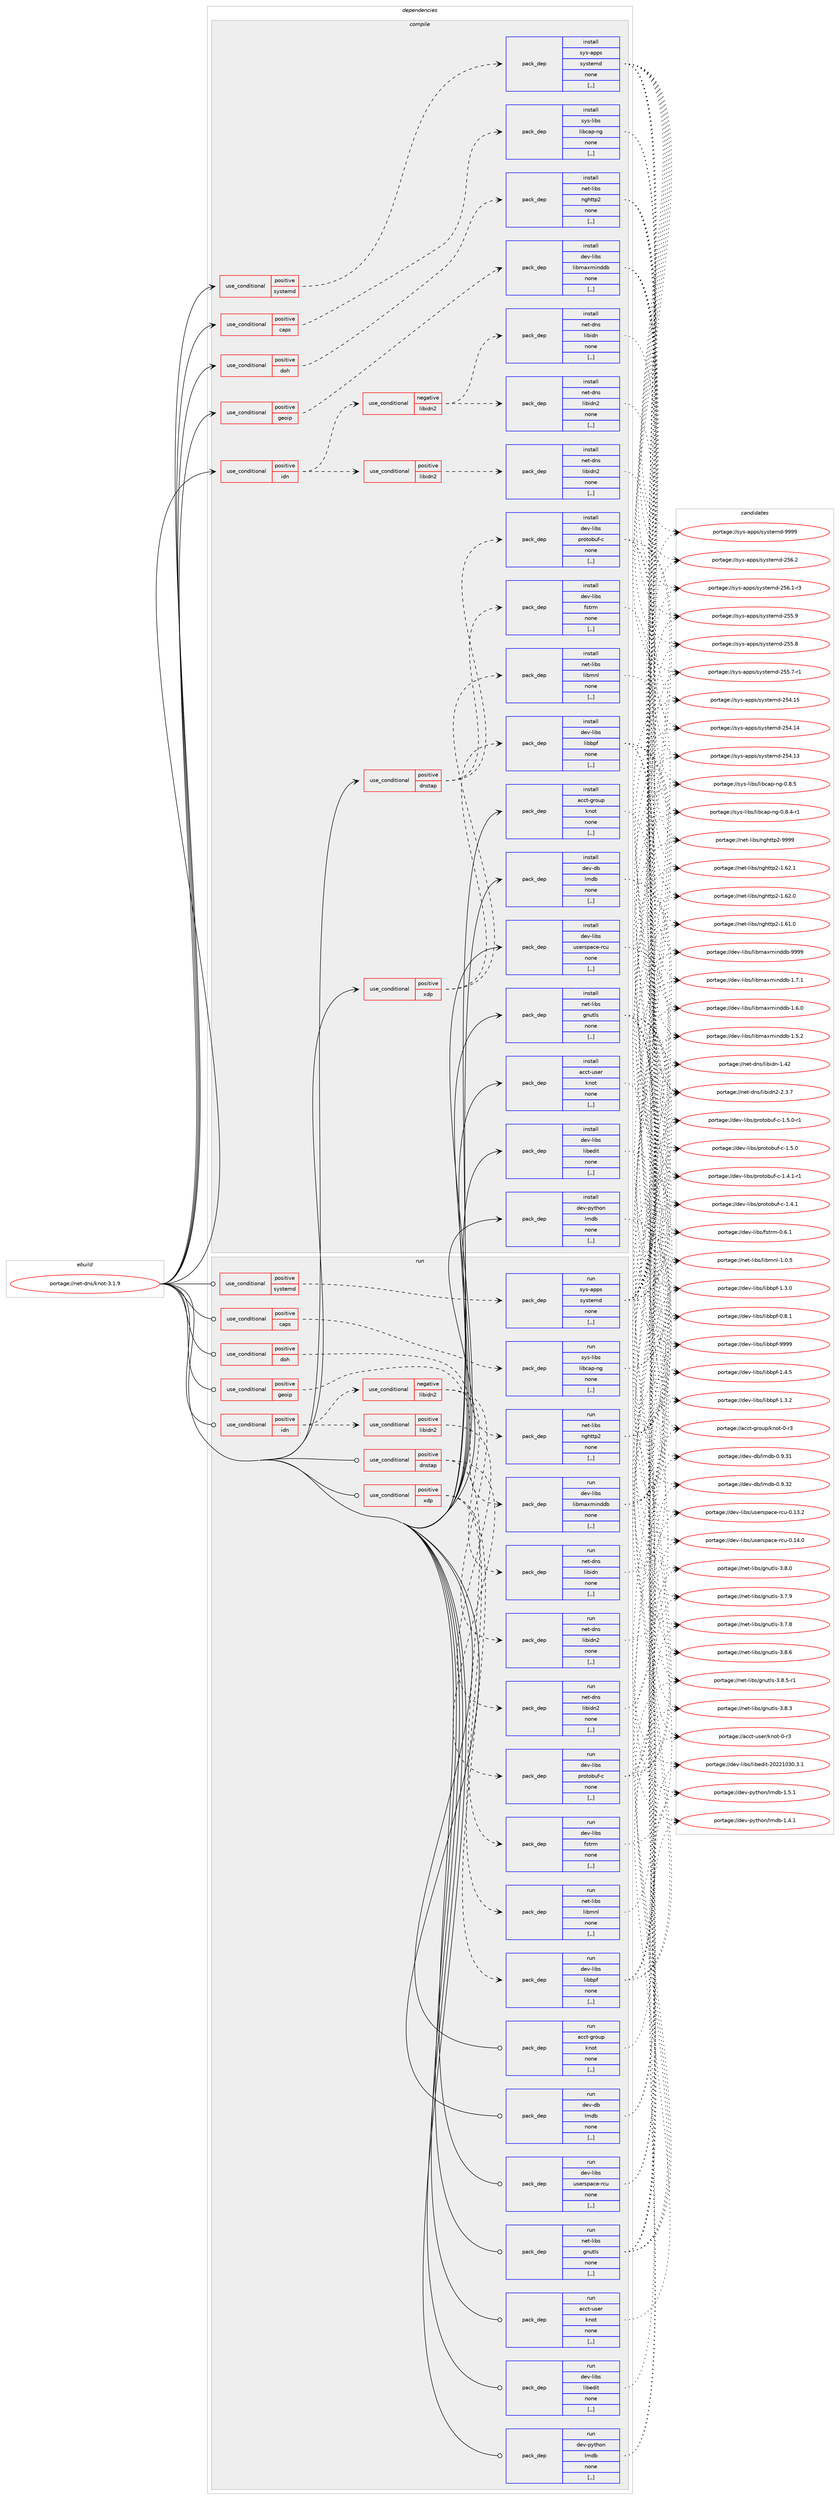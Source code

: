 digraph prolog {

# *************
# Graph options
# *************

newrank=true;
concentrate=true;
compound=true;
graph [rankdir=LR,fontname=Helvetica,fontsize=10,ranksep=1.5];#, ranksep=2.5, nodesep=0.2];
edge  [arrowhead=vee];
node  [fontname=Helvetica,fontsize=10];

# **********
# The ebuild
# **********

subgraph cluster_leftcol {
color=gray;
label=<<i>ebuild</i>>;
id [label="portage://net-dns/knot-3.1.9", color=red, width=4, href="../net-dns/knot-3.1.9.svg"];
}

# ****************
# The dependencies
# ****************

subgraph cluster_midcol {
color=gray;
label=<<i>dependencies</i>>;
subgraph cluster_compile {
fillcolor="#eeeeee";
style=filled;
label=<<i>compile</i>>;
subgraph cond89309 {
dependency344547 [label=<<TABLE BORDER="0" CELLBORDER="1" CELLSPACING="0" CELLPADDING="4"><TR><TD ROWSPAN="3" CELLPADDING="10">use_conditional</TD></TR><TR><TD>positive</TD></TR><TR><TD>caps</TD></TR></TABLE>>, shape=none, color=red];
subgraph pack252631 {
dependency344548 [label=<<TABLE BORDER="0" CELLBORDER="1" CELLSPACING="0" CELLPADDING="4" WIDTH="220"><TR><TD ROWSPAN="6" CELLPADDING="30">pack_dep</TD></TR><TR><TD WIDTH="110">install</TD></TR><TR><TD>sys-libs</TD></TR><TR><TD>libcap-ng</TD></TR><TR><TD>none</TD></TR><TR><TD>[,,]</TD></TR></TABLE>>, shape=none, color=blue];
}
dependency344547:e -> dependency344548:w [weight=20,style="dashed",arrowhead="vee"];
}
id:e -> dependency344547:w [weight=20,style="solid",arrowhead="vee"];
subgraph cond89310 {
dependency344549 [label=<<TABLE BORDER="0" CELLBORDER="1" CELLSPACING="0" CELLPADDING="4"><TR><TD ROWSPAN="3" CELLPADDING="10">use_conditional</TD></TR><TR><TD>positive</TD></TR><TR><TD>dnstap</TD></TR></TABLE>>, shape=none, color=red];
subgraph pack252632 {
dependency344550 [label=<<TABLE BORDER="0" CELLBORDER="1" CELLSPACING="0" CELLPADDING="4" WIDTH="220"><TR><TD ROWSPAN="6" CELLPADDING="30">pack_dep</TD></TR><TR><TD WIDTH="110">install</TD></TR><TR><TD>dev-libs</TD></TR><TR><TD>fstrm</TD></TR><TR><TD>none</TD></TR><TR><TD>[,,]</TD></TR></TABLE>>, shape=none, color=blue];
}
dependency344549:e -> dependency344550:w [weight=20,style="dashed",arrowhead="vee"];
subgraph pack252633 {
dependency344551 [label=<<TABLE BORDER="0" CELLBORDER="1" CELLSPACING="0" CELLPADDING="4" WIDTH="220"><TR><TD ROWSPAN="6" CELLPADDING="30">pack_dep</TD></TR><TR><TD WIDTH="110">install</TD></TR><TR><TD>dev-libs</TD></TR><TR><TD>protobuf-c</TD></TR><TR><TD>none</TD></TR><TR><TD>[,,]</TD></TR></TABLE>>, shape=none, color=blue];
}
dependency344549:e -> dependency344551:w [weight=20,style="dashed",arrowhead="vee"];
}
id:e -> dependency344549:w [weight=20,style="solid",arrowhead="vee"];
subgraph cond89311 {
dependency344552 [label=<<TABLE BORDER="0" CELLBORDER="1" CELLSPACING="0" CELLPADDING="4"><TR><TD ROWSPAN="3" CELLPADDING="10">use_conditional</TD></TR><TR><TD>positive</TD></TR><TR><TD>doh</TD></TR></TABLE>>, shape=none, color=red];
subgraph pack252634 {
dependency344553 [label=<<TABLE BORDER="0" CELLBORDER="1" CELLSPACING="0" CELLPADDING="4" WIDTH="220"><TR><TD ROWSPAN="6" CELLPADDING="30">pack_dep</TD></TR><TR><TD WIDTH="110">install</TD></TR><TR><TD>net-libs</TD></TR><TR><TD>nghttp2</TD></TR><TR><TD>none</TD></TR><TR><TD>[,,]</TD></TR></TABLE>>, shape=none, color=blue];
}
dependency344552:e -> dependency344553:w [weight=20,style="dashed",arrowhead="vee"];
}
id:e -> dependency344552:w [weight=20,style="solid",arrowhead="vee"];
subgraph cond89312 {
dependency344554 [label=<<TABLE BORDER="0" CELLBORDER="1" CELLSPACING="0" CELLPADDING="4"><TR><TD ROWSPAN="3" CELLPADDING="10">use_conditional</TD></TR><TR><TD>positive</TD></TR><TR><TD>geoip</TD></TR></TABLE>>, shape=none, color=red];
subgraph pack252635 {
dependency344555 [label=<<TABLE BORDER="0" CELLBORDER="1" CELLSPACING="0" CELLPADDING="4" WIDTH="220"><TR><TD ROWSPAN="6" CELLPADDING="30">pack_dep</TD></TR><TR><TD WIDTH="110">install</TD></TR><TR><TD>dev-libs</TD></TR><TR><TD>libmaxminddb</TD></TR><TR><TD>none</TD></TR><TR><TD>[,,]</TD></TR></TABLE>>, shape=none, color=blue];
}
dependency344554:e -> dependency344555:w [weight=20,style="dashed",arrowhead="vee"];
}
id:e -> dependency344554:w [weight=20,style="solid",arrowhead="vee"];
subgraph cond89313 {
dependency344556 [label=<<TABLE BORDER="0" CELLBORDER="1" CELLSPACING="0" CELLPADDING="4"><TR><TD ROWSPAN="3" CELLPADDING="10">use_conditional</TD></TR><TR><TD>positive</TD></TR><TR><TD>idn</TD></TR></TABLE>>, shape=none, color=red];
subgraph cond89314 {
dependency344557 [label=<<TABLE BORDER="0" CELLBORDER="1" CELLSPACING="0" CELLPADDING="4"><TR><TD ROWSPAN="3" CELLPADDING="10">use_conditional</TD></TR><TR><TD>negative</TD></TR><TR><TD>libidn2</TD></TR></TABLE>>, shape=none, color=red];
subgraph pack252636 {
dependency344558 [label=<<TABLE BORDER="0" CELLBORDER="1" CELLSPACING="0" CELLPADDING="4" WIDTH="220"><TR><TD ROWSPAN="6" CELLPADDING="30">pack_dep</TD></TR><TR><TD WIDTH="110">install</TD></TR><TR><TD>net-dns</TD></TR><TR><TD>libidn</TD></TR><TR><TD>none</TD></TR><TR><TD>[,,]</TD></TR></TABLE>>, shape=none, color=blue];
}
dependency344557:e -> dependency344558:w [weight=20,style="dashed",arrowhead="vee"];
subgraph pack252637 {
dependency344559 [label=<<TABLE BORDER="0" CELLBORDER="1" CELLSPACING="0" CELLPADDING="4" WIDTH="220"><TR><TD ROWSPAN="6" CELLPADDING="30">pack_dep</TD></TR><TR><TD WIDTH="110">install</TD></TR><TR><TD>net-dns</TD></TR><TR><TD>libidn2</TD></TR><TR><TD>none</TD></TR><TR><TD>[,,]</TD></TR></TABLE>>, shape=none, color=blue];
}
dependency344557:e -> dependency344559:w [weight=20,style="dashed",arrowhead="vee"];
}
dependency344556:e -> dependency344557:w [weight=20,style="dashed",arrowhead="vee"];
subgraph cond89315 {
dependency344560 [label=<<TABLE BORDER="0" CELLBORDER="1" CELLSPACING="0" CELLPADDING="4"><TR><TD ROWSPAN="3" CELLPADDING="10">use_conditional</TD></TR><TR><TD>positive</TD></TR><TR><TD>libidn2</TD></TR></TABLE>>, shape=none, color=red];
subgraph pack252638 {
dependency344561 [label=<<TABLE BORDER="0" CELLBORDER="1" CELLSPACING="0" CELLPADDING="4" WIDTH="220"><TR><TD ROWSPAN="6" CELLPADDING="30">pack_dep</TD></TR><TR><TD WIDTH="110">install</TD></TR><TR><TD>net-dns</TD></TR><TR><TD>libidn2</TD></TR><TR><TD>none</TD></TR><TR><TD>[,,]</TD></TR></TABLE>>, shape=none, color=blue];
}
dependency344560:e -> dependency344561:w [weight=20,style="dashed",arrowhead="vee"];
}
dependency344556:e -> dependency344560:w [weight=20,style="dashed",arrowhead="vee"];
}
id:e -> dependency344556:w [weight=20,style="solid",arrowhead="vee"];
subgraph cond89316 {
dependency344562 [label=<<TABLE BORDER="0" CELLBORDER="1" CELLSPACING="0" CELLPADDING="4"><TR><TD ROWSPAN="3" CELLPADDING="10">use_conditional</TD></TR><TR><TD>positive</TD></TR><TR><TD>systemd</TD></TR></TABLE>>, shape=none, color=red];
subgraph pack252639 {
dependency344563 [label=<<TABLE BORDER="0" CELLBORDER="1" CELLSPACING="0" CELLPADDING="4" WIDTH="220"><TR><TD ROWSPAN="6" CELLPADDING="30">pack_dep</TD></TR><TR><TD WIDTH="110">install</TD></TR><TR><TD>sys-apps</TD></TR><TR><TD>systemd</TD></TR><TR><TD>none</TD></TR><TR><TD>[,,]</TD></TR></TABLE>>, shape=none, color=blue];
}
dependency344562:e -> dependency344563:w [weight=20,style="dashed",arrowhead="vee"];
}
id:e -> dependency344562:w [weight=20,style="solid",arrowhead="vee"];
subgraph cond89317 {
dependency344564 [label=<<TABLE BORDER="0" CELLBORDER="1" CELLSPACING="0" CELLPADDING="4"><TR><TD ROWSPAN="3" CELLPADDING="10">use_conditional</TD></TR><TR><TD>positive</TD></TR><TR><TD>xdp</TD></TR></TABLE>>, shape=none, color=red];
subgraph pack252640 {
dependency344565 [label=<<TABLE BORDER="0" CELLBORDER="1" CELLSPACING="0" CELLPADDING="4" WIDTH="220"><TR><TD ROWSPAN="6" CELLPADDING="30">pack_dep</TD></TR><TR><TD WIDTH="110">install</TD></TR><TR><TD>dev-libs</TD></TR><TR><TD>libbpf</TD></TR><TR><TD>none</TD></TR><TR><TD>[,,]</TD></TR></TABLE>>, shape=none, color=blue];
}
dependency344564:e -> dependency344565:w [weight=20,style="dashed",arrowhead="vee"];
subgraph pack252641 {
dependency344566 [label=<<TABLE BORDER="0" CELLBORDER="1" CELLSPACING="0" CELLPADDING="4" WIDTH="220"><TR><TD ROWSPAN="6" CELLPADDING="30">pack_dep</TD></TR><TR><TD WIDTH="110">install</TD></TR><TR><TD>net-libs</TD></TR><TR><TD>libmnl</TD></TR><TR><TD>none</TD></TR><TR><TD>[,,]</TD></TR></TABLE>>, shape=none, color=blue];
}
dependency344564:e -> dependency344566:w [weight=20,style="dashed",arrowhead="vee"];
}
id:e -> dependency344564:w [weight=20,style="solid",arrowhead="vee"];
subgraph pack252642 {
dependency344567 [label=<<TABLE BORDER="0" CELLBORDER="1" CELLSPACING="0" CELLPADDING="4" WIDTH="220"><TR><TD ROWSPAN="6" CELLPADDING="30">pack_dep</TD></TR><TR><TD WIDTH="110">install</TD></TR><TR><TD>acct-group</TD></TR><TR><TD>knot</TD></TR><TR><TD>none</TD></TR><TR><TD>[,,]</TD></TR></TABLE>>, shape=none, color=blue];
}
id:e -> dependency344567:w [weight=20,style="solid",arrowhead="vee"];
subgraph pack252643 {
dependency344568 [label=<<TABLE BORDER="0" CELLBORDER="1" CELLSPACING="0" CELLPADDING="4" WIDTH="220"><TR><TD ROWSPAN="6" CELLPADDING="30">pack_dep</TD></TR><TR><TD WIDTH="110">install</TD></TR><TR><TD>acct-user</TD></TR><TR><TD>knot</TD></TR><TR><TD>none</TD></TR><TR><TD>[,,]</TD></TR></TABLE>>, shape=none, color=blue];
}
id:e -> dependency344568:w [weight=20,style="solid",arrowhead="vee"];
subgraph pack252644 {
dependency344569 [label=<<TABLE BORDER="0" CELLBORDER="1" CELLSPACING="0" CELLPADDING="4" WIDTH="220"><TR><TD ROWSPAN="6" CELLPADDING="30">pack_dep</TD></TR><TR><TD WIDTH="110">install</TD></TR><TR><TD>dev-db</TD></TR><TR><TD>lmdb</TD></TR><TR><TD>none</TD></TR><TR><TD>[,,]</TD></TR></TABLE>>, shape=none, color=blue];
}
id:e -> dependency344569:w [weight=20,style="solid",arrowhead="vee"];
subgraph pack252645 {
dependency344570 [label=<<TABLE BORDER="0" CELLBORDER="1" CELLSPACING="0" CELLPADDING="4" WIDTH="220"><TR><TD ROWSPAN="6" CELLPADDING="30">pack_dep</TD></TR><TR><TD WIDTH="110">install</TD></TR><TR><TD>dev-libs</TD></TR><TR><TD>libedit</TD></TR><TR><TD>none</TD></TR><TR><TD>[,,]</TD></TR></TABLE>>, shape=none, color=blue];
}
id:e -> dependency344570:w [weight=20,style="solid",arrowhead="vee"];
subgraph pack252646 {
dependency344571 [label=<<TABLE BORDER="0" CELLBORDER="1" CELLSPACING="0" CELLPADDING="4" WIDTH="220"><TR><TD ROWSPAN="6" CELLPADDING="30">pack_dep</TD></TR><TR><TD WIDTH="110">install</TD></TR><TR><TD>dev-libs</TD></TR><TR><TD>userspace-rcu</TD></TR><TR><TD>none</TD></TR><TR><TD>[,,]</TD></TR></TABLE>>, shape=none, color=blue];
}
id:e -> dependency344571:w [weight=20,style="solid",arrowhead="vee"];
subgraph pack252647 {
dependency344572 [label=<<TABLE BORDER="0" CELLBORDER="1" CELLSPACING="0" CELLPADDING="4" WIDTH="220"><TR><TD ROWSPAN="6" CELLPADDING="30">pack_dep</TD></TR><TR><TD WIDTH="110">install</TD></TR><TR><TD>dev-python</TD></TR><TR><TD>lmdb</TD></TR><TR><TD>none</TD></TR><TR><TD>[,,]</TD></TR></TABLE>>, shape=none, color=blue];
}
id:e -> dependency344572:w [weight=20,style="solid",arrowhead="vee"];
subgraph pack252648 {
dependency344573 [label=<<TABLE BORDER="0" CELLBORDER="1" CELLSPACING="0" CELLPADDING="4" WIDTH="220"><TR><TD ROWSPAN="6" CELLPADDING="30">pack_dep</TD></TR><TR><TD WIDTH="110">install</TD></TR><TR><TD>net-libs</TD></TR><TR><TD>gnutls</TD></TR><TR><TD>none</TD></TR><TR><TD>[,,]</TD></TR></TABLE>>, shape=none, color=blue];
}
id:e -> dependency344573:w [weight=20,style="solid",arrowhead="vee"];
}
subgraph cluster_compileandrun {
fillcolor="#eeeeee";
style=filled;
label=<<i>compile and run</i>>;
}
subgraph cluster_run {
fillcolor="#eeeeee";
style=filled;
label=<<i>run</i>>;
subgraph cond89318 {
dependency344574 [label=<<TABLE BORDER="0" CELLBORDER="1" CELLSPACING="0" CELLPADDING="4"><TR><TD ROWSPAN="3" CELLPADDING="10">use_conditional</TD></TR><TR><TD>positive</TD></TR><TR><TD>caps</TD></TR></TABLE>>, shape=none, color=red];
subgraph pack252649 {
dependency344575 [label=<<TABLE BORDER="0" CELLBORDER="1" CELLSPACING="0" CELLPADDING="4" WIDTH="220"><TR><TD ROWSPAN="6" CELLPADDING="30">pack_dep</TD></TR><TR><TD WIDTH="110">run</TD></TR><TR><TD>sys-libs</TD></TR><TR><TD>libcap-ng</TD></TR><TR><TD>none</TD></TR><TR><TD>[,,]</TD></TR></TABLE>>, shape=none, color=blue];
}
dependency344574:e -> dependency344575:w [weight=20,style="dashed",arrowhead="vee"];
}
id:e -> dependency344574:w [weight=20,style="solid",arrowhead="odot"];
subgraph cond89319 {
dependency344576 [label=<<TABLE BORDER="0" CELLBORDER="1" CELLSPACING="0" CELLPADDING="4"><TR><TD ROWSPAN="3" CELLPADDING="10">use_conditional</TD></TR><TR><TD>positive</TD></TR><TR><TD>dnstap</TD></TR></TABLE>>, shape=none, color=red];
subgraph pack252650 {
dependency344577 [label=<<TABLE BORDER="0" CELLBORDER="1" CELLSPACING="0" CELLPADDING="4" WIDTH="220"><TR><TD ROWSPAN="6" CELLPADDING="30">pack_dep</TD></TR><TR><TD WIDTH="110">run</TD></TR><TR><TD>dev-libs</TD></TR><TR><TD>fstrm</TD></TR><TR><TD>none</TD></TR><TR><TD>[,,]</TD></TR></TABLE>>, shape=none, color=blue];
}
dependency344576:e -> dependency344577:w [weight=20,style="dashed",arrowhead="vee"];
subgraph pack252651 {
dependency344578 [label=<<TABLE BORDER="0" CELLBORDER="1" CELLSPACING="0" CELLPADDING="4" WIDTH="220"><TR><TD ROWSPAN="6" CELLPADDING="30">pack_dep</TD></TR><TR><TD WIDTH="110">run</TD></TR><TR><TD>dev-libs</TD></TR><TR><TD>protobuf-c</TD></TR><TR><TD>none</TD></TR><TR><TD>[,,]</TD></TR></TABLE>>, shape=none, color=blue];
}
dependency344576:e -> dependency344578:w [weight=20,style="dashed",arrowhead="vee"];
}
id:e -> dependency344576:w [weight=20,style="solid",arrowhead="odot"];
subgraph cond89320 {
dependency344579 [label=<<TABLE BORDER="0" CELLBORDER="1" CELLSPACING="0" CELLPADDING="4"><TR><TD ROWSPAN="3" CELLPADDING="10">use_conditional</TD></TR><TR><TD>positive</TD></TR><TR><TD>doh</TD></TR></TABLE>>, shape=none, color=red];
subgraph pack252652 {
dependency344580 [label=<<TABLE BORDER="0" CELLBORDER="1" CELLSPACING="0" CELLPADDING="4" WIDTH="220"><TR><TD ROWSPAN="6" CELLPADDING="30">pack_dep</TD></TR><TR><TD WIDTH="110">run</TD></TR><TR><TD>net-libs</TD></TR><TR><TD>nghttp2</TD></TR><TR><TD>none</TD></TR><TR><TD>[,,]</TD></TR></TABLE>>, shape=none, color=blue];
}
dependency344579:e -> dependency344580:w [weight=20,style="dashed",arrowhead="vee"];
}
id:e -> dependency344579:w [weight=20,style="solid",arrowhead="odot"];
subgraph cond89321 {
dependency344581 [label=<<TABLE BORDER="0" CELLBORDER="1" CELLSPACING="0" CELLPADDING="4"><TR><TD ROWSPAN="3" CELLPADDING="10">use_conditional</TD></TR><TR><TD>positive</TD></TR><TR><TD>geoip</TD></TR></TABLE>>, shape=none, color=red];
subgraph pack252653 {
dependency344582 [label=<<TABLE BORDER="0" CELLBORDER="1" CELLSPACING="0" CELLPADDING="4" WIDTH="220"><TR><TD ROWSPAN="6" CELLPADDING="30">pack_dep</TD></TR><TR><TD WIDTH="110">run</TD></TR><TR><TD>dev-libs</TD></TR><TR><TD>libmaxminddb</TD></TR><TR><TD>none</TD></TR><TR><TD>[,,]</TD></TR></TABLE>>, shape=none, color=blue];
}
dependency344581:e -> dependency344582:w [weight=20,style="dashed",arrowhead="vee"];
}
id:e -> dependency344581:w [weight=20,style="solid",arrowhead="odot"];
subgraph cond89322 {
dependency344583 [label=<<TABLE BORDER="0" CELLBORDER="1" CELLSPACING="0" CELLPADDING="4"><TR><TD ROWSPAN="3" CELLPADDING="10">use_conditional</TD></TR><TR><TD>positive</TD></TR><TR><TD>idn</TD></TR></TABLE>>, shape=none, color=red];
subgraph cond89323 {
dependency344584 [label=<<TABLE BORDER="0" CELLBORDER="1" CELLSPACING="0" CELLPADDING="4"><TR><TD ROWSPAN="3" CELLPADDING="10">use_conditional</TD></TR><TR><TD>negative</TD></TR><TR><TD>libidn2</TD></TR></TABLE>>, shape=none, color=red];
subgraph pack252654 {
dependency344585 [label=<<TABLE BORDER="0" CELLBORDER="1" CELLSPACING="0" CELLPADDING="4" WIDTH="220"><TR><TD ROWSPAN="6" CELLPADDING="30">pack_dep</TD></TR><TR><TD WIDTH="110">run</TD></TR><TR><TD>net-dns</TD></TR><TR><TD>libidn</TD></TR><TR><TD>none</TD></TR><TR><TD>[,,]</TD></TR></TABLE>>, shape=none, color=blue];
}
dependency344584:e -> dependency344585:w [weight=20,style="dashed",arrowhead="vee"];
subgraph pack252655 {
dependency344586 [label=<<TABLE BORDER="0" CELLBORDER="1" CELLSPACING="0" CELLPADDING="4" WIDTH="220"><TR><TD ROWSPAN="6" CELLPADDING="30">pack_dep</TD></TR><TR><TD WIDTH="110">run</TD></TR><TR><TD>net-dns</TD></TR><TR><TD>libidn2</TD></TR><TR><TD>none</TD></TR><TR><TD>[,,]</TD></TR></TABLE>>, shape=none, color=blue];
}
dependency344584:e -> dependency344586:w [weight=20,style="dashed",arrowhead="vee"];
}
dependency344583:e -> dependency344584:w [weight=20,style="dashed",arrowhead="vee"];
subgraph cond89324 {
dependency344587 [label=<<TABLE BORDER="0" CELLBORDER="1" CELLSPACING="0" CELLPADDING="4"><TR><TD ROWSPAN="3" CELLPADDING="10">use_conditional</TD></TR><TR><TD>positive</TD></TR><TR><TD>libidn2</TD></TR></TABLE>>, shape=none, color=red];
subgraph pack252656 {
dependency344588 [label=<<TABLE BORDER="0" CELLBORDER="1" CELLSPACING="0" CELLPADDING="4" WIDTH="220"><TR><TD ROWSPAN="6" CELLPADDING="30">pack_dep</TD></TR><TR><TD WIDTH="110">run</TD></TR><TR><TD>net-dns</TD></TR><TR><TD>libidn2</TD></TR><TR><TD>none</TD></TR><TR><TD>[,,]</TD></TR></TABLE>>, shape=none, color=blue];
}
dependency344587:e -> dependency344588:w [weight=20,style="dashed",arrowhead="vee"];
}
dependency344583:e -> dependency344587:w [weight=20,style="dashed",arrowhead="vee"];
}
id:e -> dependency344583:w [weight=20,style="solid",arrowhead="odot"];
subgraph cond89325 {
dependency344589 [label=<<TABLE BORDER="0" CELLBORDER="1" CELLSPACING="0" CELLPADDING="4"><TR><TD ROWSPAN="3" CELLPADDING="10">use_conditional</TD></TR><TR><TD>positive</TD></TR><TR><TD>systemd</TD></TR></TABLE>>, shape=none, color=red];
subgraph pack252657 {
dependency344590 [label=<<TABLE BORDER="0" CELLBORDER="1" CELLSPACING="0" CELLPADDING="4" WIDTH="220"><TR><TD ROWSPAN="6" CELLPADDING="30">pack_dep</TD></TR><TR><TD WIDTH="110">run</TD></TR><TR><TD>sys-apps</TD></TR><TR><TD>systemd</TD></TR><TR><TD>none</TD></TR><TR><TD>[,,]</TD></TR></TABLE>>, shape=none, color=blue];
}
dependency344589:e -> dependency344590:w [weight=20,style="dashed",arrowhead="vee"];
}
id:e -> dependency344589:w [weight=20,style="solid",arrowhead="odot"];
subgraph cond89326 {
dependency344591 [label=<<TABLE BORDER="0" CELLBORDER="1" CELLSPACING="0" CELLPADDING="4"><TR><TD ROWSPAN="3" CELLPADDING="10">use_conditional</TD></TR><TR><TD>positive</TD></TR><TR><TD>xdp</TD></TR></TABLE>>, shape=none, color=red];
subgraph pack252658 {
dependency344592 [label=<<TABLE BORDER="0" CELLBORDER="1" CELLSPACING="0" CELLPADDING="4" WIDTH="220"><TR><TD ROWSPAN="6" CELLPADDING="30">pack_dep</TD></TR><TR><TD WIDTH="110">run</TD></TR><TR><TD>dev-libs</TD></TR><TR><TD>libbpf</TD></TR><TR><TD>none</TD></TR><TR><TD>[,,]</TD></TR></TABLE>>, shape=none, color=blue];
}
dependency344591:e -> dependency344592:w [weight=20,style="dashed",arrowhead="vee"];
subgraph pack252659 {
dependency344593 [label=<<TABLE BORDER="0" CELLBORDER="1" CELLSPACING="0" CELLPADDING="4" WIDTH="220"><TR><TD ROWSPAN="6" CELLPADDING="30">pack_dep</TD></TR><TR><TD WIDTH="110">run</TD></TR><TR><TD>net-libs</TD></TR><TR><TD>libmnl</TD></TR><TR><TD>none</TD></TR><TR><TD>[,,]</TD></TR></TABLE>>, shape=none, color=blue];
}
dependency344591:e -> dependency344593:w [weight=20,style="dashed",arrowhead="vee"];
}
id:e -> dependency344591:w [weight=20,style="solid",arrowhead="odot"];
subgraph pack252660 {
dependency344594 [label=<<TABLE BORDER="0" CELLBORDER="1" CELLSPACING="0" CELLPADDING="4" WIDTH="220"><TR><TD ROWSPAN="6" CELLPADDING="30">pack_dep</TD></TR><TR><TD WIDTH="110">run</TD></TR><TR><TD>acct-group</TD></TR><TR><TD>knot</TD></TR><TR><TD>none</TD></TR><TR><TD>[,,]</TD></TR></TABLE>>, shape=none, color=blue];
}
id:e -> dependency344594:w [weight=20,style="solid",arrowhead="odot"];
subgraph pack252661 {
dependency344595 [label=<<TABLE BORDER="0" CELLBORDER="1" CELLSPACING="0" CELLPADDING="4" WIDTH="220"><TR><TD ROWSPAN="6" CELLPADDING="30">pack_dep</TD></TR><TR><TD WIDTH="110">run</TD></TR><TR><TD>acct-user</TD></TR><TR><TD>knot</TD></TR><TR><TD>none</TD></TR><TR><TD>[,,]</TD></TR></TABLE>>, shape=none, color=blue];
}
id:e -> dependency344595:w [weight=20,style="solid",arrowhead="odot"];
subgraph pack252662 {
dependency344596 [label=<<TABLE BORDER="0" CELLBORDER="1" CELLSPACING="0" CELLPADDING="4" WIDTH="220"><TR><TD ROWSPAN="6" CELLPADDING="30">pack_dep</TD></TR><TR><TD WIDTH="110">run</TD></TR><TR><TD>dev-db</TD></TR><TR><TD>lmdb</TD></TR><TR><TD>none</TD></TR><TR><TD>[,,]</TD></TR></TABLE>>, shape=none, color=blue];
}
id:e -> dependency344596:w [weight=20,style="solid",arrowhead="odot"];
subgraph pack252663 {
dependency344597 [label=<<TABLE BORDER="0" CELLBORDER="1" CELLSPACING="0" CELLPADDING="4" WIDTH="220"><TR><TD ROWSPAN="6" CELLPADDING="30">pack_dep</TD></TR><TR><TD WIDTH="110">run</TD></TR><TR><TD>dev-libs</TD></TR><TR><TD>libedit</TD></TR><TR><TD>none</TD></TR><TR><TD>[,,]</TD></TR></TABLE>>, shape=none, color=blue];
}
id:e -> dependency344597:w [weight=20,style="solid",arrowhead="odot"];
subgraph pack252664 {
dependency344598 [label=<<TABLE BORDER="0" CELLBORDER="1" CELLSPACING="0" CELLPADDING="4" WIDTH="220"><TR><TD ROWSPAN="6" CELLPADDING="30">pack_dep</TD></TR><TR><TD WIDTH="110">run</TD></TR><TR><TD>dev-libs</TD></TR><TR><TD>userspace-rcu</TD></TR><TR><TD>none</TD></TR><TR><TD>[,,]</TD></TR></TABLE>>, shape=none, color=blue];
}
id:e -> dependency344598:w [weight=20,style="solid",arrowhead="odot"];
subgraph pack252665 {
dependency344599 [label=<<TABLE BORDER="0" CELLBORDER="1" CELLSPACING="0" CELLPADDING="4" WIDTH="220"><TR><TD ROWSPAN="6" CELLPADDING="30">pack_dep</TD></TR><TR><TD WIDTH="110">run</TD></TR><TR><TD>dev-python</TD></TR><TR><TD>lmdb</TD></TR><TR><TD>none</TD></TR><TR><TD>[,,]</TD></TR></TABLE>>, shape=none, color=blue];
}
id:e -> dependency344599:w [weight=20,style="solid",arrowhead="odot"];
subgraph pack252666 {
dependency344600 [label=<<TABLE BORDER="0" CELLBORDER="1" CELLSPACING="0" CELLPADDING="4" WIDTH="220"><TR><TD ROWSPAN="6" CELLPADDING="30">pack_dep</TD></TR><TR><TD WIDTH="110">run</TD></TR><TR><TD>net-libs</TD></TR><TR><TD>gnutls</TD></TR><TR><TD>none</TD></TR><TR><TD>[,,]</TD></TR></TABLE>>, shape=none, color=blue];
}
id:e -> dependency344600:w [weight=20,style="solid",arrowhead="odot"];
}
}

# **************
# The candidates
# **************

subgraph cluster_choices {
rank=same;
color=gray;
label=<<i>candidates</i>>;

subgraph choice252631 {
color=black;
nodesep=1;
choice11512111545108105981154710810598999711245110103454846564653 [label="portage://sys-libs/libcap-ng-0.8.5", color=red, width=4,href="../sys-libs/libcap-ng-0.8.5.svg"];
choice115121115451081059811547108105989997112451101034548465646524511449 [label="portage://sys-libs/libcap-ng-0.8.4-r1", color=red, width=4,href="../sys-libs/libcap-ng-0.8.4-r1.svg"];
dependency344548:e -> choice11512111545108105981154710810598999711245110103454846564653:w [style=dotted,weight="100"];
dependency344548:e -> choice115121115451081059811547108105989997112451101034548465646524511449:w [style=dotted,weight="100"];
}
subgraph choice252632 {
color=black;
nodesep=1;
choice100101118451081059811547102115116114109454846544649 [label="portage://dev-libs/fstrm-0.6.1", color=red, width=4,href="../dev-libs/fstrm-0.6.1.svg"];
dependency344550:e -> choice100101118451081059811547102115116114109454846544649:w [style=dotted,weight="100"];
}
subgraph choice252633 {
color=black;
nodesep=1;
choice1001011184510810598115471121141111161119811710245994549465346484511449 [label="portage://dev-libs/protobuf-c-1.5.0-r1", color=red, width=4,href="../dev-libs/protobuf-c-1.5.0-r1.svg"];
choice100101118451081059811547112114111116111981171024599454946534648 [label="portage://dev-libs/protobuf-c-1.5.0", color=red, width=4,href="../dev-libs/protobuf-c-1.5.0.svg"];
choice1001011184510810598115471121141111161119811710245994549465246494511449 [label="portage://dev-libs/protobuf-c-1.4.1-r1", color=red, width=4,href="../dev-libs/protobuf-c-1.4.1-r1.svg"];
choice100101118451081059811547112114111116111981171024599454946524649 [label="portage://dev-libs/protobuf-c-1.4.1", color=red, width=4,href="../dev-libs/protobuf-c-1.4.1.svg"];
dependency344551:e -> choice1001011184510810598115471121141111161119811710245994549465346484511449:w [style=dotted,weight="100"];
dependency344551:e -> choice100101118451081059811547112114111116111981171024599454946534648:w [style=dotted,weight="100"];
dependency344551:e -> choice1001011184510810598115471121141111161119811710245994549465246494511449:w [style=dotted,weight="100"];
dependency344551:e -> choice100101118451081059811547112114111116111981171024599454946524649:w [style=dotted,weight="100"];
}
subgraph choice252634 {
color=black;
nodesep=1;
choice110101116451081059811547110103104116116112504557575757 [label="portage://net-libs/nghttp2-9999", color=red, width=4,href="../net-libs/nghttp2-9999.svg"];
choice1101011164510810598115471101031041161161125045494654504649 [label="portage://net-libs/nghttp2-1.62.1", color=red, width=4,href="../net-libs/nghttp2-1.62.1.svg"];
choice1101011164510810598115471101031041161161125045494654504648 [label="portage://net-libs/nghttp2-1.62.0", color=red, width=4,href="../net-libs/nghttp2-1.62.0.svg"];
choice1101011164510810598115471101031041161161125045494654494648 [label="portage://net-libs/nghttp2-1.61.0", color=red, width=4,href="../net-libs/nghttp2-1.61.0.svg"];
dependency344553:e -> choice110101116451081059811547110103104116116112504557575757:w [style=dotted,weight="100"];
dependency344553:e -> choice1101011164510810598115471101031041161161125045494654504649:w [style=dotted,weight="100"];
dependency344553:e -> choice1101011164510810598115471101031041161161125045494654504648:w [style=dotted,weight="100"];
dependency344553:e -> choice1101011164510810598115471101031041161161125045494654494648:w [style=dotted,weight="100"];
}
subgraph choice252635 {
color=black;
nodesep=1;
choice1001011184510810598115471081059810997120109105110100100984557575757 [label="portage://dev-libs/libmaxminddb-9999", color=red, width=4,href="../dev-libs/libmaxminddb-9999.svg"];
choice100101118451081059811547108105981099712010910511010010098454946554649 [label="portage://dev-libs/libmaxminddb-1.7.1", color=red, width=4,href="../dev-libs/libmaxminddb-1.7.1.svg"];
choice100101118451081059811547108105981099712010910511010010098454946544648 [label="portage://dev-libs/libmaxminddb-1.6.0", color=red, width=4,href="../dev-libs/libmaxminddb-1.6.0.svg"];
choice100101118451081059811547108105981099712010910511010010098454946534650 [label="portage://dev-libs/libmaxminddb-1.5.2", color=red, width=4,href="../dev-libs/libmaxminddb-1.5.2.svg"];
dependency344555:e -> choice1001011184510810598115471081059810997120109105110100100984557575757:w [style=dotted,weight="100"];
dependency344555:e -> choice100101118451081059811547108105981099712010910511010010098454946554649:w [style=dotted,weight="100"];
dependency344555:e -> choice100101118451081059811547108105981099712010910511010010098454946544648:w [style=dotted,weight="100"];
dependency344555:e -> choice100101118451081059811547108105981099712010910511010010098454946534650:w [style=dotted,weight="100"];
}
subgraph choice252636 {
color=black;
nodesep=1;
choice1101011164510011011547108105981051001104549465250 [label="portage://net-dns/libidn-1.42", color=red, width=4,href="../net-dns/libidn-1.42.svg"];
dependency344558:e -> choice1101011164510011011547108105981051001104549465250:w [style=dotted,weight="100"];
}
subgraph choice252637 {
color=black;
nodesep=1;
choice11010111645100110115471081059810510011050455046514655 [label="portage://net-dns/libidn2-2.3.7", color=red, width=4,href="../net-dns/libidn2-2.3.7.svg"];
dependency344559:e -> choice11010111645100110115471081059810510011050455046514655:w [style=dotted,weight="100"];
}
subgraph choice252638 {
color=black;
nodesep=1;
choice11010111645100110115471081059810510011050455046514655 [label="portage://net-dns/libidn2-2.3.7", color=red, width=4,href="../net-dns/libidn2-2.3.7.svg"];
dependency344561:e -> choice11010111645100110115471081059810510011050455046514655:w [style=dotted,weight="100"];
}
subgraph choice252639 {
color=black;
nodesep=1;
choice1151211154597112112115471151211151161011091004557575757 [label="portage://sys-apps/systemd-9999", color=red, width=4,href="../sys-apps/systemd-9999.svg"];
choice115121115459711211211547115121115116101109100455053544650 [label="portage://sys-apps/systemd-256.2", color=red, width=4,href="../sys-apps/systemd-256.2.svg"];
choice1151211154597112112115471151211151161011091004550535446494511451 [label="portage://sys-apps/systemd-256.1-r3", color=red, width=4,href="../sys-apps/systemd-256.1-r3.svg"];
choice115121115459711211211547115121115116101109100455053534657 [label="portage://sys-apps/systemd-255.9", color=red, width=4,href="../sys-apps/systemd-255.9.svg"];
choice115121115459711211211547115121115116101109100455053534656 [label="portage://sys-apps/systemd-255.8", color=red, width=4,href="../sys-apps/systemd-255.8.svg"];
choice1151211154597112112115471151211151161011091004550535346554511449 [label="portage://sys-apps/systemd-255.7-r1", color=red, width=4,href="../sys-apps/systemd-255.7-r1.svg"];
choice11512111545971121121154711512111511610110910045505352464953 [label="portage://sys-apps/systemd-254.15", color=red, width=4,href="../sys-apps/systemd-254.15.svg"];
choice11512111545971121121154711512111511610110910045505352464952 [label="portage://sys-apps/systemd-254.14", color=red, width=4,href="../sys-apps/systemd-254.14.svg"];
choice11512111545971121121154711512111511610110910045505352464951 [label="portage://sys-apps/systemd-254.13", color=red, width=4,href="../sys-apps/systemd-254.13.svg"];
dependency344563:e -> choice1151211154597112112115471151211151161011091004557575757:w [style=dotted,weight="100"];
dependency344563:e -> choice115121115459711211211547115121115116101109100455053544650:w [style=dotted,weight="100"];
dependency344563:e -> choice1151211154597112112115471151211151161011091004550535446494511451:w [style=dotted,weight="100"];
dependency344563:e -> choice115121115459711211211547115121115116101109100455053534657:w [style=dotted,weight="100"];
dependency344563:e -> choice115121115459711211211547115121115116101109100455053534656:w [style=dotted,weight="100"];
dependency344563:e -> choice1151211154597112112115471151211151161011091004550535346554511449:w [style=dotted,weight="100"];
dependency344563:e -> choice11512111545971121121154711512111511610110910045505352464953:w [style=dotted,weight="100"];
dependency344563:e -> choice11512111545971121121154711512111511610110910045505352464952:w [style=dotted,weight="100"];
dependency344563:e -> choice11512111545971121121154711512111511610110910045505352464951:w [style=dotted,weight="100"];
}
subgraph choice252640 {
color=black;
nodesep=1;
choice10010111845108105981154710810598981121024557575757 [label="portage://dev-libs/libbpf-9999", color=red, width=4,href="../dev-libs/libbpf-9999.svg"];
choice1001011184510810598115471081059898112102454946524653 [label="portage://dev-libs/libbpf-1.4.5", color=red, width=4,href="../dev-libs/libbpf-1.4.5.svg"];
choice1001011184510810598115471081059898112102454946514650 [label="portage://dev-libs/libbpf-1.3.2", color=red, width=4,href="../dev-libs/libbpf-1.3.2.svg"];
choice1001011184510810598115471081059898112102454946514648 [label="portage://dev-libs/libbpf-1.3.0", color=red, width=4,href="../dev-libs/libbpf-1.3.0.svg"];
choice1001011184510810598115471081059898112102454846564649 [label="portage://dev-libs/libbpf-0.8.1", color=red, width=4,href="../dev-libs/libbpf-0.8.1.svg"];
dependency344565:e -> choice10010111845108105981154710810598981121024557575757:w [style=dotted,weight="100"];
dependency344565:e -> choice1001011184510810598115471081059898112102454946524653:w [style=dotted,weight="100"];
dependency344565:e -> choice1001011184510810598115471081059898112102454946514650:w [style=dotted,weight="100"];
dependency344565:e -> choice1001011184510810598115471081059898112102454946514648:w [style=dotted,weight="100"];
dependency344565:e -> choice1001011184510810598115471081059898112102454846564649:w [style=dotted,weight="100"];
}
subgraph choice252641 {
color=black;
nodesep=1;
choice11010111645108105981154710810598109110108454946484653 [label="portage://net-libs/libmnl-1.0.5", color=red, width=4,href="../net-libs/libmnl-1.0.5.svg"];
dependency344566:e -> choice11010111645108105981154710810598109110108454946484653:w [style=dotted,weight="100"];
}
subgraph choice252642 {
color=black;
nodesep=1;
choice979999116451031141111171124710711011111645484511451 [label="portage://acct-group/knot-0-r3", color=red, width=4,href="../acct-group/knot-0-r3.svg"];
dependency344567:e -> choice979999116451031141111171124710711011111645484511451:w [style=dotted,weight="100"];
}
subgraph choice252643 {
color=black;
nodesep=1;
choice979999116451171151011144710711011111645484511451 [label="portage://acct-user/knot-0-r3", color=red, width=4,href="../acct-user/knot-0-r3.svg"];
dependency344568:e -> choice979999116451171151011144710711011111645484511451:w [style=dotted,weight="100"];
}
subgraph choice252644 {
color=black;
nodesep=1;
choice1001011184510098471081091009845484657465150 [label="portage://dev-db/lmdb-0.9.32", color=red, width=4,href="../dev-db/lmdb-0.9.32.svg"];
choice1001011184510098471081091009845484657465149 [label="portage://dev-db/lmdb-0.9.31", color=red, width=4,href="../dev-db/lmdb-0.9.31.svg"];
dependency344569:e -> choice1001011184510098471081091009845484657465150:w [style=dotted,weight="100"];
dependency344569:e -> choice1001011184510098471081091009845484657465149:w [style=dotted,weight="100"];
}
subgraph choice252645 {
color=black;
nodesep=1;
choice1001011184510810598115471081059810110010511645504850504948514846514649 [label="portage://dev-libs/libedit-20221030.3.1", color=red, width=4,href="../dev-libs/libedit-20221030.3.1.svg"];
dependency344570:e -> choice1001011184510810598115471081059810110010511645504850504948514846514649:w [style=dotted,weight="100"];
}
subgraph choice252646 {
color=black;
nodesep=1;
choice1001011184510810598115471171151011141151129799101451149911745484649524648 [label="portage://dev-libs/userspace-rcu-0.14.0", color=red, width=4,href="../dev-libs/userspace-rcu-0.14.0.svg"];
choice1001011184510810598115471171151011141151129799101451149911745484649514650 [label="portage://dev-libs/userspace-rcu-0.13.2", color=red, width=4,href="../dev-libs/userspace-rcu-0.13.2.svg"];
dependency344571:e -> choice1001011184510810598115471171151011141151129799101451149911745484649524648:w [style=dotted,weight="100"];
dependency344571:e -> choice1001011184510810598115471171151011141151129799101451149911745484649514650:w [style=dotted,weight="100"];
}
subgraph choice252647 {
color=black;
nodesep=1;
choice100101118451121211161041111104710810910098454946534649 [label="portage://dev-python/lmdb-1.5.1", color=red, width=4,href="../dev-python/lmdb-1.5.1.svg"];
choice100101118451121211161041111104710810910098454946524649 [label="portage://dev-python/lmdb-1.4.1", color=red, width=4,href="../dev-python/lmdb-1.4.1.svg"];
dependency344572:e -> choice100101118451121211161041111104710810910098454946534649:w [style=dotted,weight="100"];
dependency344572:e -> choice100101118451121211161041111104710810910098454946524649:w [style=dotted,weight="100"];
}
subgraph choice252648 {
color=black;
nodesep=1;
choice110101116451081059811547103110117116108115455146564654 [label="portage://net-libs/gnutls-3.8.6", color=red, width=4,href="../net-libs/gnutls-3.8.6.svg"];
choice1101011164510810598115471031101171161081154551465646534511449 [label="portage://net-libs/gnutls-3.8.5-r1", color=red, width=4,href="../net-libs/gnutls-3.8.5-r1.svg"];
choice110101116451081059811547103110117116108115455146564651 [label="portage://net-libs/gnutls-3.8.3", color=red, width=4,href="../net-libs/gnutls-3.8.3.svg"];
choice110101116451081059811547103110117116108115455146564648 [label="portage://net-libs/gnutls-3.8.0", color=red, width=4,href="../net-libs/gnutls-3.8.0.svg"];
choice110101116451081059811547103110117116108115455146554657 [label="portage://net-libs/gnutls-3.7.9", color=red, width=4,href="../net-libs/gnutls-3.7.9.svg"];
choice110101116451081059811547103110117116108115455146554656 [label="portage://net-libs/gnutls-3.7.8", color=red, width=4,href="../net-libs/gnutls-3.7.8.svg"];
dependency344573:e -> choice110101116451081059811547103110117116108115455146564654:w [style=dotted,weight="100"];
dependency344573:e -> choice1101011164510810598115471031101171161081154551465646534511449:w [style=dotted,weight="100"];
dependency344573:e -> choice110101116451081059811547103110117116108115455146564651:w [style=dotted,weight="100"];
dependency344573:e -> choice110101116451081059811547103110117116108115455146564648:w [style=dotted,weight="100"];
dependency344573:e -> choice110101116451081059811547103110117116108115455146554657:w [style=dotted,weight="100"];
dependency344573:e -> choice110101116451081059811547103110117116108115455146554656:w [style=dotted,weight="100"];
}
subgraph choice252649 {
color=black;
nodesep=1;
choice11512111545108105981154710810598999711245110103454846564653 [label="portage://sys-libs/libcap-ng-0.8.5", color=red, width=4,href="../sys-libs/libcap-ng-0.8.5.svg"];
choice115121115451081059811547108105989997112451101034548465646524511449 [label="portage://sys-libs/libcap-ng-0.8.4-r1", color=red, width=4,href="../sys-libs/libcap-ng-0.8.4-r1.svg"];
dependency344575:e -> choice11512111545108105981154710810598999711245110103454846564653:w [style=dotted,weight="100"];
dependency344575:e -> choice115121115451081059811547108105989997112451101034548465646524511449:w [style=dotted,weight="100"];
}
subgraph choice252650 {
color=black;
nodesep=1;
choice100101118451081059811547102115116114109454846544649 [label="portage://dev-libs/fstrm-0.6.1", color=red, width=4,href="../dev-libs/fstrm-0.6.1.svg"];
dependency344577:e -> choice100101118451081059811547102115116114109454846544649:w [style=dotted,weight="100"];
}
subgraph choice252651 {
color=black;
nodesep=1;
choice1001011184510810598115471121141111161119811710245994549465346484511449 [label="portage://dev-libs/protobuf-c-1.5.0-r1", color=red, width=4,href="../dev-libs/protobuf-c-1.5.0-r1.svg"];
choice100101118451081059811547112114111116111981171024599454946534648 [label="portage://dev-libs/protobuf-c-1.5.0", color=red, width=4,href="../dev-libs/protobuf-c-1.5.0.svg"];
choice1001011184510810598115471121141111161119811710245994549465246494511449 [label="portage://dev-libs/protobuf-c-1.4.1-r1", color=red, width=4,href="../dev-libs/protobuf-c-1.4.1-r1.svg"];
choice100101118451081059811547112114111116111981171024599454946524649 [label="portage://dev-libs/protobuf-c-1.4.1", color=red, width=4,href="../dev-libs/protobuf-c-1.4.1.svg"];
dependency344578:e -> choice1001011184510810598115471121141111161119811710245994549465346484511449:w [style=dotted,weight="100"];
dependency344578:e -> choice100101118451081059811547112114111116111981171024599454946534648:w [style=dotted,weight="100"];
dependency344578:e -> choice1001011184510810598115471121141111161119811710245994549465246494511449:w [style=dotted,weight="100"];
dependency344578:e -> choice100101118451081059811547112114111116111981171024599454946524649:w [style=dotted,weight="100"];
}
subgraph choice252652 {
color=black;
nodesep=1;
choice110101116451081059811547110103104116116112504557575757 [label="portage://net-libs/nghttp2-9999", color=red, width=4,href="../net-libs/nghttp2-9999.svg"];
choice1101011164510810598115471101031041161161125045494654504649 [label="portage://net-libs/nghttp2-1.62.1", color=red, width=4,href="../net-libs/nghttp2-1.62.1.svg"];
choice1101011164510810598115471101031041161161125045494654504648 [label="portage://net-libs/nghttp2-1.62.0", color=red, width=4,href="../net-libs/nghttp2-1.62.0.svg"];
choice1101011164510810598115471101031041161161125045494654494648 [label="portage://net-libs/nghttp2-1.61.0", color=red, width=4,href="../net-libs/nghttp2-1.61.0.svg"];
dependency344580:e -> choice110101116451081059811547110103104116116112504557575757:w [style=dotted,weight="100"];
dependency344580:e -> choice1101011164510810598115471101031041161161125045494654504649:w [style=dotted,weight="100"];
dependency344580:e -> choice1101011164510810598115471101031041161161125045494654504648:w [style=dotted,weight="100"];
dependency344580:e -> choice1101011164510810598115471101031041161161125045494654494648:w [style=dotted,weight="100"];
}
subgraph choice252653 {
color=black;
nodesep=1;
choice1001011184510810598115471081059810997120109105110100100984557575757 [label="portage://dev-libs/libmaxminddb-9999", color=red, width=4,href="../dev-libs/libmaxminddb-9999.svg"];
choice100101118451081059811547108105981099712010910511010010098454946554649 [label="portage://dev-libs/libmaxminddb-1.7.1", color=red, width=4,href="../dev-libs/libmaxminddb-1.7.1.svg"];
choice100101118451081059811547108105981099712010910511010010098454946544648 [label="portage://dev-libs/libmaxminddb-1.6.0", color=red, width=4,href="../dev-libs/libmaxminddb-1.6.0.svg"];
choice100101118451081059811547108105981099712010910511010010098454946534650 [label="portage://dev-libs/libmaxminddb-1.5.2", color=red, width=4,href="../dev-libs/libmaxminddb-1.5.2.svg"];
dependency344582:e -> choice1001011184510810598115471081059810997120109105110100100984557575757:w [style=dotted,weight="100"];
dependency344582:e -> choice100101118451081059811547108105981099712010910511010010098454946554649:w [style=dotted,weight="100"];
dependency344582:e -> choice100101118451081059811547108105981099712010910511010010098454946544648:w [style=dotted,weight="100"];
dependency344582:e -> choice100101118451081059811547108105981099712010910511010010098454946534650:w [style=dotted,weight="100"];
}
subgraph choice252654 {
color=black;
nodesep=1;
choice1101011164510011011547108105981051001104549465250 [label="portage://net-dns/libidn-1.42", color=red, width=4,href="../net-dns/libidn-1.42.svg"];
dependency344585:e -> choice1101011164510011011547108105981051001104549465250:w [style=dotted,weight="100"];
}
subgraph choice252655 {
color=black;
nodesep=1;
choice11010111645100110115471081059810510011050455046514655 [label="portage://net-dns/libidn2-2.3.7", color=red, width=4,href="../net-dns/libidn2-2.3.7.svg"];
dependency344586:e -> choice11010111645100110115471081059810510011050455046514655:w [style=dotted,weight="100"];
}
subgraph choice252656 {
color=black;
nodesep=1;
choice11010111645100110115471081059810510011050455046514655 [label="portage://net-dns/libidn2-2.3.7", color=red, width=4,href="../net-dns/libidn2-2.3.7.svg"];
dependency344588:e -> choice11010111645100110115471081059810510011050455046514655:w [style=dotted,weight="100"];
}
subgraph choice252657 {
color=black;
nodesep=1;
choice1151211154597112112115471151211151161011091004557575757 [label="portage://sys-apps/systemd-9999", color=red, width=4,href="../sys-apps/systemd-9999.svg"];
choice115121115459711211211547115121115116101109100455053544650 [label="portage://sys-apps/systemd-256.2", color=red, width=4,href="../sys-apps/systemd-256.2.svg"];
choice1151211154597112112115471151211151161011091004550535446494511451 [label="portage://sys-apps/systemd-256.1-r3", color=red, width=4,href="../sys-apps/systemd-256.1-r3.svg"];
choice115121115459711211211547115121115116101109100455053534657 [label="portage://sys-apps/systemd-255.9", color=red, width=4,href="../sys-apps/systemd-255.9.svg"];
choice115121115459711211211547115121115116101109100455053534656 [label="portage://sys-apps/systemd-255.8", color=red, width=4,href="../sys-apps/systemd-255.8.svg"];
choice1151211154597112112115471151211151161011091004550535346554511449 [label="portage://sys-apps/systemd-255.7-r1", color=red, width=4,href="../sys-apps/systemd-255.7-r1.svg"];
choice11512111545971121121154711512111511610110910045505352464953 [label="portage://sys-apps/systemd-254.15", color=red, width=4,href="../sys-apps/systemd-254.15.svg"];
choice11512111545971121121154711512111511610110910045505352464952 [label="portage://sys-apps/systemd-254.14", color=red, width=4,href="../sys-apps/systemd-254.14.svg"];
choice11512111545971121121154711512111511610110910045505352464951 [label="portage://sys-apps/systemd-254.13", color=red, width=4,href="../sys-apps/systemd-254.13.svg"];
dependency344590:e -> choice1151211154597112112115471151211151161011091004557575757:w [style=dotted,weight="100"];
dependency344590:e -> choice115121115459711211211547115121115116101109100455053544650:w [style=dotted,weight="100"];
dependency344590:e -> choice1151211154597112112115471151211151161011091004550535446494511451:w [style=dotted,weight="100"];
dependency344590:e -> choice115121115459711211211547115121115116101109100455053534657:w [style=dotted,weight="100"];
dependency344590:e -> choice115121115459711211211547115121115116101109100455053534656:w [style=dotted,weight="100"];
dependency344590:e -> choice1151211154597112112115471151211151161011091004550535346554511449:w [style=dotted,weight="100"];
dependency344590:e -> choice11512111545971121121154711512111511610110910045505352464953:w [style=dotted,weight="100"];
dependency344590:e -> choice11512111545971121121154711512111511610110910045505352464952:w [style=dotted,weight="100"];
dependency344590:e -> choice11512111545971121121154711512111511610110910045505352464951:w [style=dotted,weight="100"];
}
subgraph choice252658 {
color=black;
nodesep=1;
choice10010111845108105981154710810598981121024557575757 [label="portage://dev-libs/libbpf-9999", color=red, width=4,href="../dev-libs/libbpf-9999.svg"];
choice1001011184510810598115471081059898112102454946524653 [label="portage://dev-libs/libbpf-1.4.5", color=red, width=4,href="../dev-libs/libbpf-1.4.5.svg"];
choice1001011184510810598115471081059898112102454946514650 [label="portage://dev-libs/libbpf-1.3.2", color=red, width=4,href="../dev-libs/libbpf-1.3.2.svg"];
choice1001011184510810598115471081059898112102454946514648 [label="portage://dev-libs/libbpf-1.3.0", color=red, width=4,href="../dev-libs/libbpf-1.3.0.svg"];
choice1001011184510810598115471081059898112102454846564649 [label="portage://dev-libs/libbpf-0.8.1", color=red, width=4,href="../dev-libs/libbpf-0.8.1.svg"];
dependency344592:e -> choice10010111845108105981154710810598981121024557575757:w [style=dotted,weight="100"];
dependency344592:e -> choice1001011184510810598115471081059898112102454946524653:w [style=dotted,weight="100"];
dependency344592:e -> choice1001011184510810598115471081059898112102454946514650:w [style=dotted,weight="100"];
dependency344592:e -> choice1001011184510810598115471081059898112102454946514648:w [style=dotted,weight="100"];
dependency344592:e -> choice1001011184510810598115471081059898112102454846564649:w [style=dotted,weight="100"];
}
subgraph choice252659 {
color=black;
nodesep=1;
choice11010111645108105981154710810598109110108454946484653 [label="portage://net-libs/libmnl-1.0.5", color=red, width=4,href="../net-libs/libmnl-1.0.5.svg"];
dependency344593:e -> choice11010111645108105981154710810598109110108454946484653:w [style=dotted,weight="100"];
}
subgraph choice252660 {
color=black;
nodesep=1;
choice979999116451031141111171124710711011111645484511451 [label="portage://acct-group/knot-0-r3", color=red, width=4,href="../acct-group/knot-0-r3.svg"];
dependency344594:e -> choice979999116451031141111171124710711011111645484511451:w [style=dotted,weight="100"];
}
subgraph choice252661 {
color=black;
nodesep=1;
choice979999116451171151011144710711011111645484511451 [label="portage://acct-user/knot-0-r3", color=red, width=4,href="../acct-user/knot-0-r3.svg"];
dependency344595:e -> choice979999116451171151011144710711011111645484511451:w [style=dotted,weight="100"];
}
subgraph choice252662 {
color=black;
nodesep=1;
choice1001011184510098471081091009845484657465150 [label="portage://dev-db/lmdb-0.9.32", color=red, width=4,href="../dev-db/lmdb-0.9.32.svg"];
choice1001011184510098471081091009845484657465149 [label="portage://dev-db/lmdb-0.9.31", color=red, width=4,href="../dev-db/lmdb-0.9.31.svg"];
dependency344596:e -> choice1001011184510098471081091009845484657465150:w [style=dotted,weight="100"];
dependency344596:e -> choice1001011184510098471081091009845484657465149:w [style=dotted,weight="100"];
}
subgraph choice252663 {
color=black;
nodesep=1;
choice1001011184510810598115471081059810110010511645504850504948514846514649 [label="portage://dev-libs/libedit-20221030.3.1", color=red, width=4,href="../dev-libs/libedit-20221030.3.1.svg"];
dependency344597:e -> choice1001011184510810598115471081059810110010511645504850504948514846514649:w [style=dotted,weight="100"];
}
subgraph choice252664 {
color=black;
nodesep=1;
choice1001011184510810598115471171151011141151129799101451149911745484649524648 [label="portage://dev-libs/userspace-rcu-0.14.0", color=red, width=4,href="../dev-libs/userspace-rcu-0.14.0.svg"];
choice1001011184510810598115471171151011141151129799101451149911745484649514650 [label="portage://dev-libs/userspace-rcu-0.13.2", color=red, width=4,href="../dev-libs/userspace-rcu-0.13.2.svg"];
dependency344598:e -> choice1001011184510810598115471171151011141151129799101451149911745484649524648:w [style=dotted,weight="100"];
dependency344598:e -> choice1001011184510810598115471171151011141151129799101451149911745484649514650:w [style=dotted,weight="100"];
}
subgraph choice252665 {
color=black;
nodesep=1;
choice100101118451121211161041111104710810910098454946534649 [label="portage://dev-python/lmdb-1.5.1", color=red, width=4,href="../dev-python/lmdb-1.5.1.svg"];
choice100101118451121211161041111104710810910098454946524649 [label="portage://dev-python/lmdb-1.4.1", color=red, width=4,href="../dev-python/lmdb-1.4.1.svg"];
dependency344599:e -> choice100101118451121211161041111104710810910098454946534649:w [style=dotted,weight="100"];
dependency344599:e -> choice100101118451121211161041111104710810910098454946524649:w [style=dotted,weight="100"];
}
subgraph choice252666 {
color=black;
nodesep=1;
choice110101116451081059811547103110117116108115455146564654 [label="portage://net-libs/gnutls-3.8.6", color=red, width=4,href="../net-libs/gnutls-3.8.6.svg"];
choice1101011164510810598115471031101171161081154551465646534511449 [label="portage://net-libs/gnutls-3.8.5-r1", color=red, width=4,href="../net-libs/gnutls-3.8.5-r1.svg"];
choice110101116451081059811547103110117116108115455146564651 [label="portage://net-libs/gnutls-3.8.3", color=red, width=4,href="../net-libs/gnutls-3.8.3.svg"];
choice110101116451081059811547103110117116108115455146564648 [label="portage://net-libs/gnutls-3.8.0", color=red, width=4,href="../net-libs/gnutls-3.8.0.svg"];
choice110101116451081059811547103110117116108115455146554657 [label="portage://net-libs/gnutls-3.7.9", color=red, width=4,href="../net-libs/gnutls-3.7.9.svg"];
choice110101116451081059811547103110117116108115455146554656 [label="portage://net-libs/gnutls-3.7.8", color=red, width=4,href="../net-libs/gnutls-3.7.8.svg"];
dependency344600:e -> choice110101116451081059811547103110117116108115455146564654:w [style=dotted,weight="100"];
dependency344600:e -> choice1101011164510810598115471031101171161081154551465646534511449:w [style=dotted,weight="100"];
dependency344600:e -> choice110101116451081059811547103110117116108115455146564651:w [style=dotted,weight="100"];
dependency344600:e -> choice110101116451081059811547103110117116108115455146564648:w [style=dotted,weight="100"];
dependency344600:e -> choice110101116451081059811547103110117116108115455146554657:w [style=dotted,weight="100"];
dependency344600:e -> choice110101116451081059811547103110117116108115455146554656:w [style=dotted,weight="100"];
}
}

}
